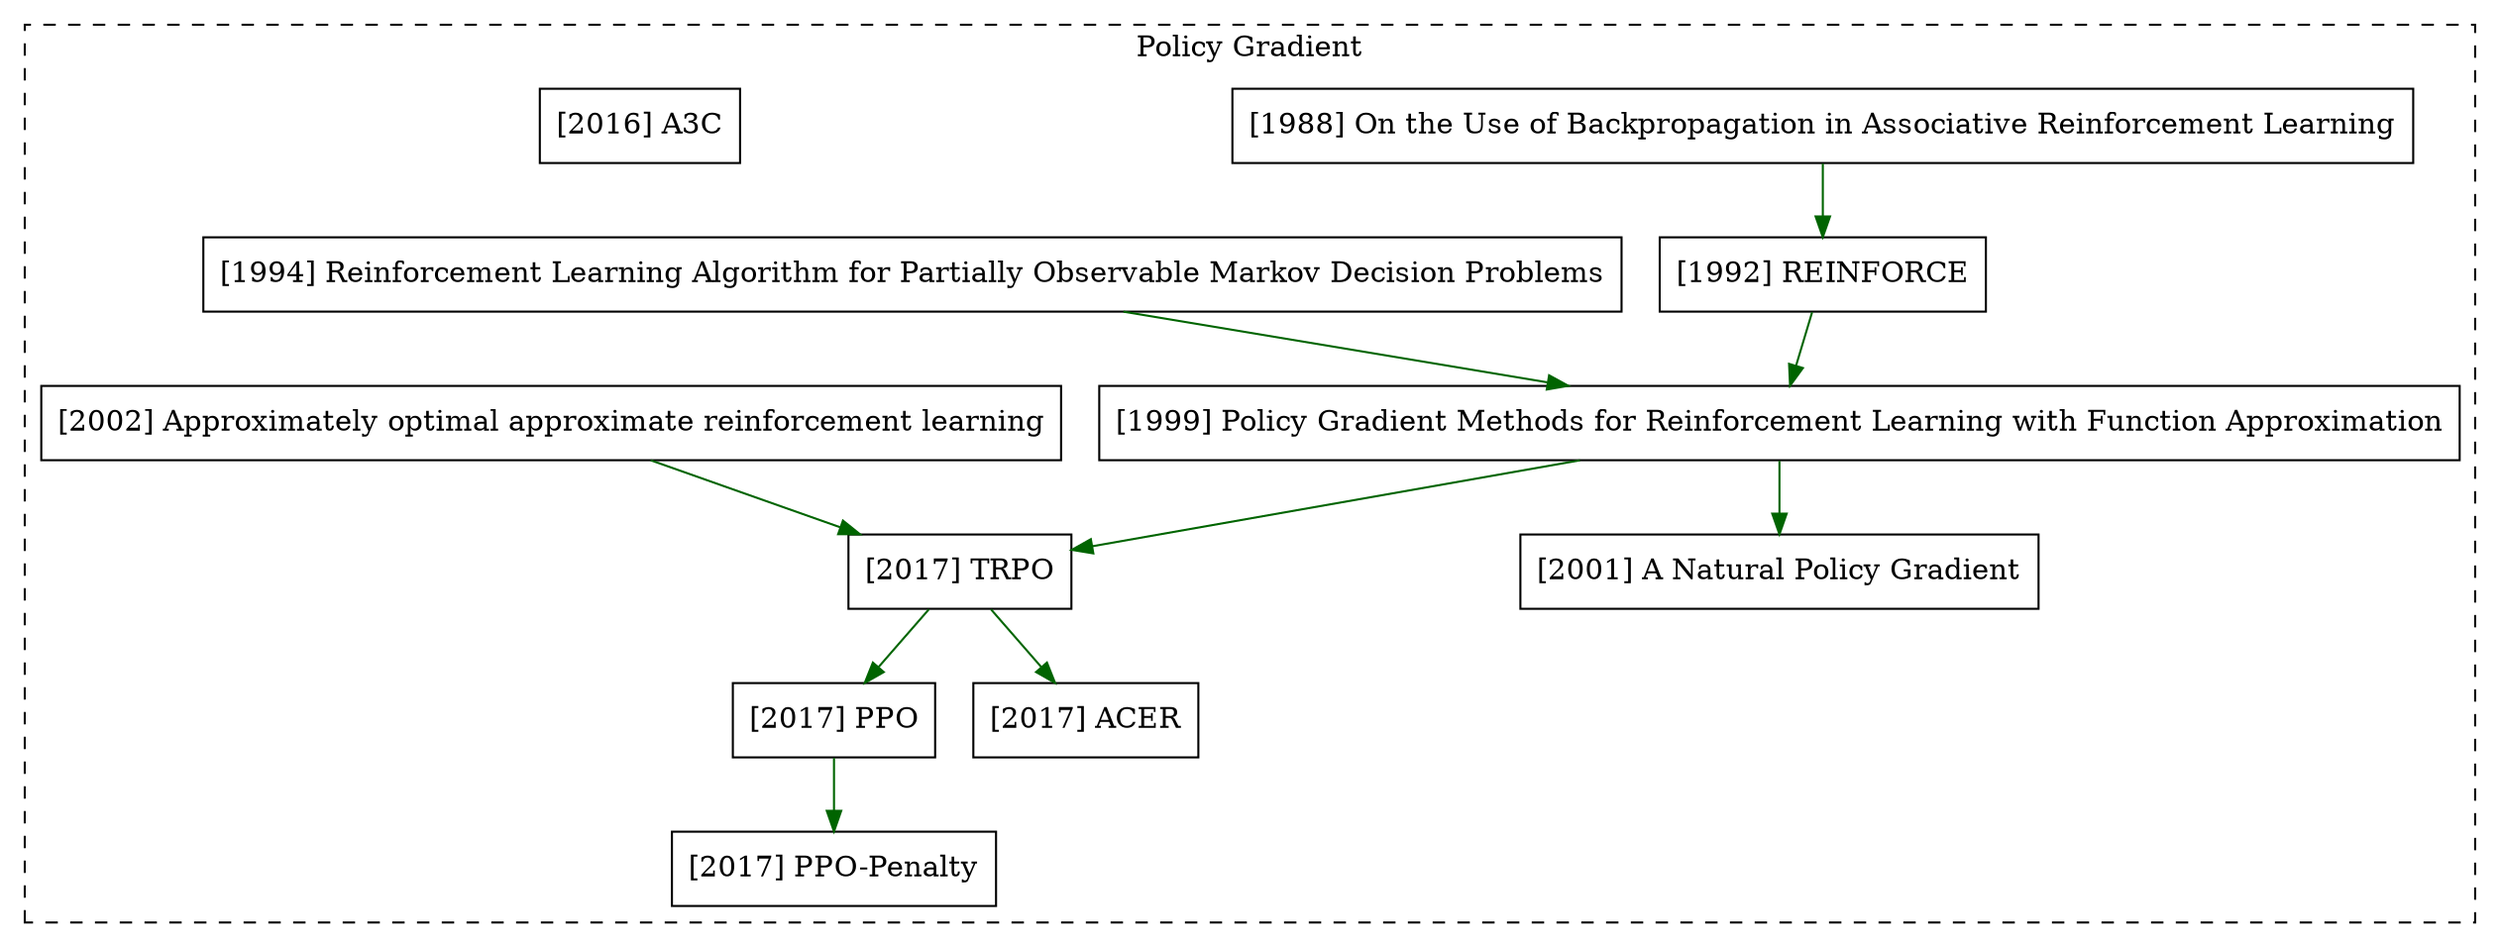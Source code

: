 digraph ML_Math{           //设置分辨率
	{
		node[shape=box]
		//1988
		a1988[label="[1988] On the Use of Backpropagation in Associative Reinforcement Learning"]
		//1992
		a1992[label="[1992] REINFORCE"]
		//1993
		//1994
		a1994[label="[1994] Reinforcement Learning Algorithm for Partially Observable Markov Decision Problems"]
		//1995
		//1999
		a1999[label="[1999] Policy Gradient Methods for Reinforcement Learning with Function Approximation"]
		//2001
		a2001[label="[2001] A Natural Policy Gradient"]
		//2002
		a2002[label="[2002] Approximately optimal approximate reinforcement learning"]
		//2013
		//2015
		//2016
		c2016[label="[2016] A3C"]
		//2017
		c2017[label="[2017] TRPO"]
		d2017[label="[2017] PPO-Penalty"]
		e2017[label="[2017] PPO"]
		f2017[label="[2017] ACER"]
	}
	{
		edge[color=darkgreen]
		c2017->e2017
		a1999->c2017;
		e2017->d2017;
		a1999->a2001;
		a1992->a1999;
		a1994->a1999;
		c2017->f2017;
		a2002->c2017;
		a1988->a1992
	}
	subgraph cluster_pg{
		label="Policy Gradient"
		style="dashed"
		
		c2016;d2017;c2017;e2017;a1999;a2001;a1992;a1994;f2017;a2002;a1988;
	}
	
}